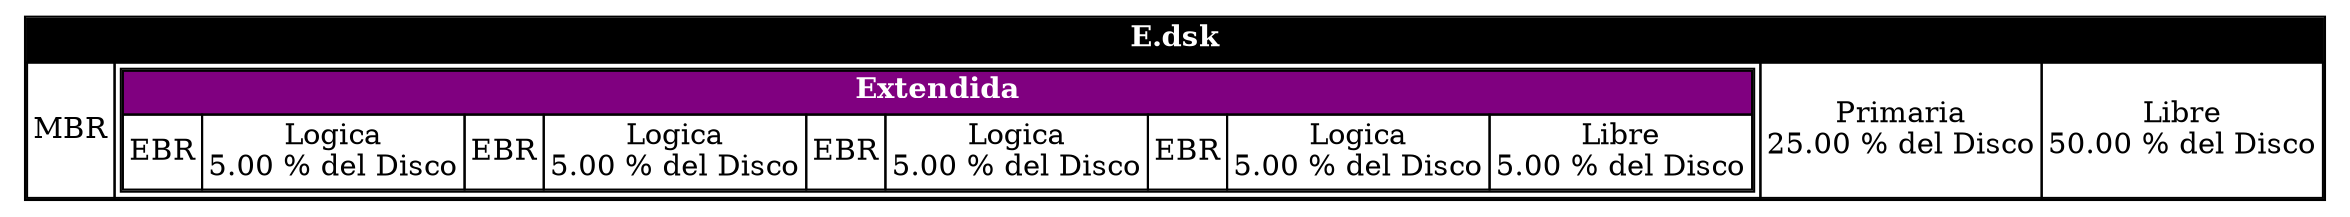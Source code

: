 
	digraph G {
		disk [label=< 
				<table border="1" cellspacing="0">
				<tr>
					<td colspan="4" bgcolor="#000000"><font color="white"><b>E.dsk</b></font></td>
				</tr>
				<tr>
					<td>MBR</td>
				
		<td align="center" textalign="center" cellpadding="2" >
			<table border="1" cellspacing="0">
				<tr>
				<td colspan="9" bgcolor="#800080"><font color="white"><b>Extendida</b></font></td>
				</tr>
				<tr>
					
	<td>EBR</td>
	<td>Logica<br></br>5.00 % del Disco</td>
	
	<td>EBR</td>
	<td>Logica<br></br>5.00 % del Disco</td>
	
	<td>EBR</td>
	<td>Logica<br></br>5.00 % del Disco</td>
	
	<td>EBR</td>
	<td>Logica<br></br>5.00 % del Disco</td>
	
			<td>Libre<br></br>5.00 % del Disco</td>
			
				</tr>
			</table>
		</td>
		<td>Primaria<br></br>25.00 % del Disco</td>
		
		<td>Libre<br></br>50.00 % del Disco</td>
		
				</tr>
				</table>
			> shape=box style=invisible ]
				}